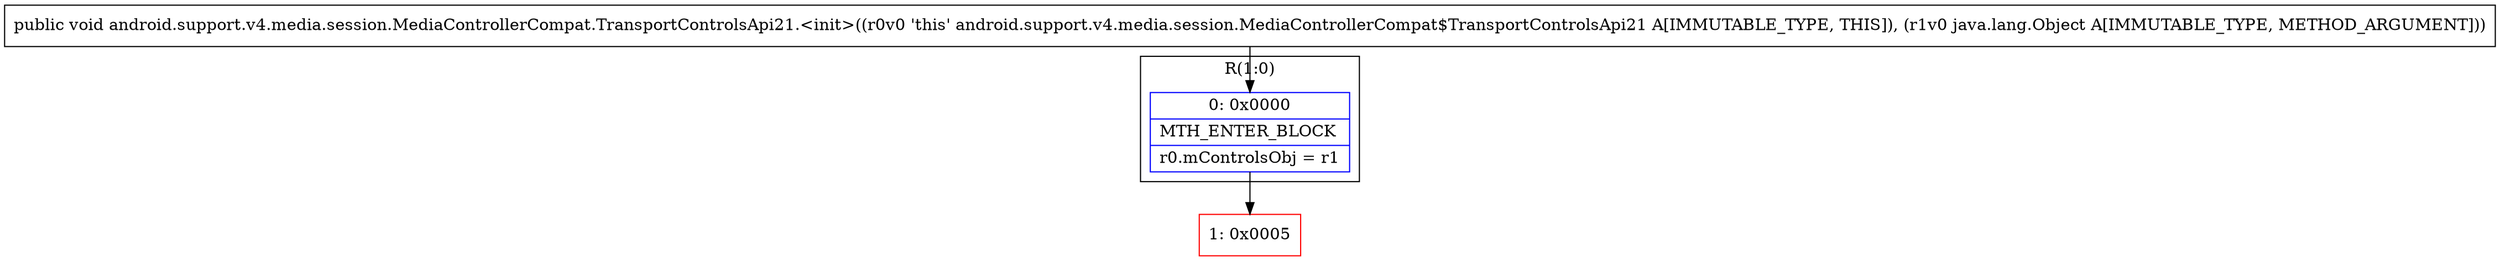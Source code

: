 digraph "CFG forandroid.support.v4.media.session.MediaControllerCompat.TransportControlsApi21.\<init\>(Ljava\/lang\/Object;)V" {
subgraph cluster_Region_652245235 {
label = "R(1:0)";
node [shape=record,color=blue];
Node_0 [shape=record,label="{0\:\ 0x0000|MTH_ENTER_BLOCK\l|r0.mControlsObj = r1\l}"];
}
Node_1 [shape=record,color=red,label="{1\:\ 0x0005}"];
MethodNode[shape=record,label="{public void android.support.v4.media.session.MediaControllerCompat.TransportControlsApi21.\<init\>((r0v0 'this' android.support.v4.media.session.MediaControllerCompat$TransportControlsApi21 A[IMMUTABLE_TYPE, THIS]), (r1v0 java.lang.Object A[IMMUTABLE_TYPE, METHOD_ARGUMENT])) }"];
MethodNode -> Node_0;
Node_0 -> Node_1;
}

